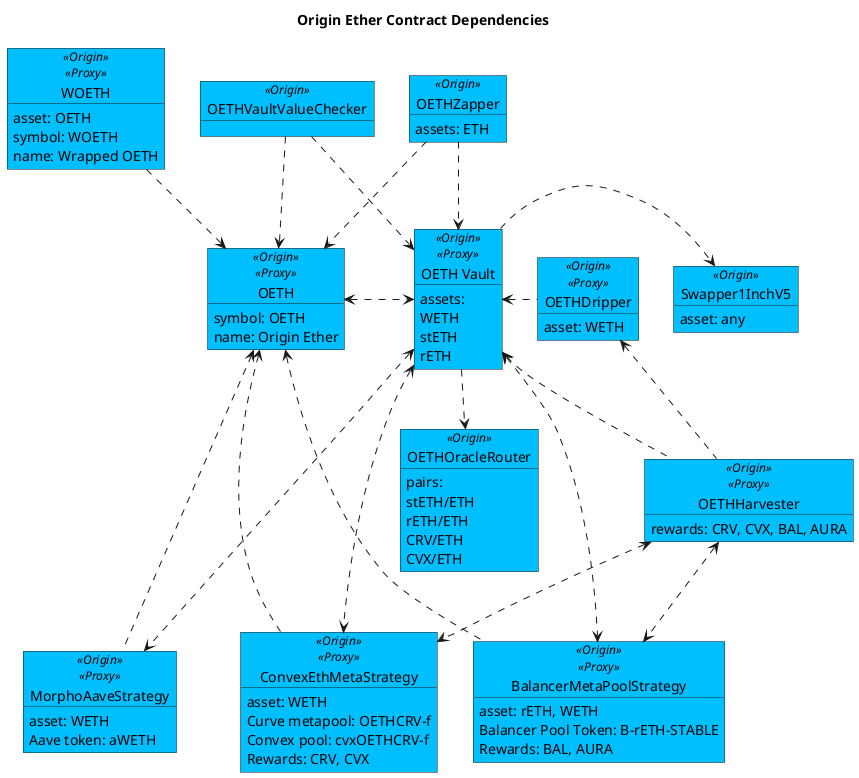 @startuml

title "Origin Ether Contract Dependencies"

object "OETHZapper" as zap <<Origin>> #DeepSkyBlue {
    assets: ETH
}

object "OETHDripper" as drip <<Origin>><<Proxy>> #DeepSkyBlue {
    asset: WETH
}

object "OETHVaultValueChecker" as checker <<Origin>> #DeepSkyBlue {
}

object "WOETH" as woeth <<Origin>><<Proxy>> #DeepSkyBlue {
    asset: OETH
    symbol: WOETH
    name: Wrapped OETH
}

object "OETH" as oeth <<Origin>><<Proxy>> #DeepSkyBlue {
    symbol: OETH
    name: Origin Ether
}

object "OETH Vault" as oethv <<Origin>><<Proxy>> #DeepSkyBlue {
assets:
  WETH
'   frxETH
  stETH
  rETH
}

object "Swapper1InchV5" as swap <<Origin>> #DeepSkyBlue {
    asset: any
}

object "OETHHarvester" as harv <<Origin>><<Proxy>> #DeepSkyBlue {
    rewards: CRV, CVX, BAL, AURA
}

' Strategies
' object "FraxETHStrategy" as frxethstrat <<Origin>><<Proxy>> #DeepSkyBlue {
'     asset: frxETH, WETH
'     vault: sfrxETH
' }
object "ConvexEthMetaStrategy" as cvxStrat <<Origin>><<Proxy>> #DeepSkyBlue {
    asset: WETH
    Curve metapool: OETHCRV-f
    Convex pool: cvxOETHCRV-f
    Rewards: CRV, CVX
}
object "MorphoAaveStrategy" as morphAaveStrat <<Origin>><<Proxy>> #DeepSkyBlue {
    asset: WETH
    Aave token: aWETH
}

object "BalancerMetaPoolStrategy" as balancerStrat <<Origin>><<Proxy>> #DeepSkyBlue {
    asset: rETH, WETH
    Balancer Pool Token: B-rETH-STABLE
    Rewards: BAL, AURA
}

' Oracle
object "OETHOracleRouter" as oracle <<Origin>> #DeepSkyBlue {
pairs:
    ' frxETH/ETH
    stETH/ETH
    rETH/ETH
    CRV/ETH
    CVX/ETH 
}

' object "EACAggregatorProxy" as chain <<Chainlink>> {
'     prices: CVX/ETH, CRV/ETH,\nrETH/ETH, stETH/ETH, frxETH/ETH,\nWETH/ETH 
' }

' ' SushiSwap
' object "UniswapV2Router02" as sushi <<SushiSwap>> {
'     pairs: CRV/ETH, CVX/ETH
' }

' ' Curve
' object "Gauge" as gauge <<Curve>> {
'     asset: OETHCRV-f
'     symbol: OETHCRV-f-gauge
'     name: Curve.fi OETHCRV-f Gauge Deposit
' }
' object "StableSwap" as crvPool <<Curve>> {
'     assets: [ETH, OETH]
'     symbol: OETHCRV-f
'     name: Curve.fi Factory Pool: OETH
' }
' ' Convex
' ' object "Booster" as cvxBoost <<Convex>> {
' ' }
' object "BaseRewardPool" as cvxPool <<Convex>> {
' }
' object "DepositToken" as cvxPoolLp <<Convex>> {
'     symbol: cvxOUSD3CRV-f
'     name: Origin Dollar Convex Deposit
' }

' ' Aave Morpho
' object "Morpho\nAave V2" as morphoV2 <<Morpho>> {
' }
' object "Morpho\nLens" as morphoLens <<Morpho>> {
' }

' object "aWETH" as aweth <<Aave>> {
'     symbol: aWETH
'     name: Aave interest bearing WETH
' }
' object "variableDebtWETH" as vdweth <<Aave>> {
'     symbol: variableDebtWETH
'     name: Aave variable debt bearing WETH
' }

' ' Assets

' object "sfrxETH" as sfrxeth <<FRAX>> {
'     asset: frxETH
'     symbol: sfrxETH
'     name: Staked Frax Ether
' }

' object "frxETH" as frxeth <<FRAX>> {
'     symbol: frxETH
'     name: Frax Ether
' }

' object "WETH9" as weth <<Dapphub>> {
'     symbol: WETH
'     name: Wrapped Ether
' }

' object "RocketTokenRETH" as reth <<Rocket Pool>> {
'     symbol: rETH
'     name: Rocket Pool ETH
' }

' object "Lido" as steth <<Lido>><<Proxy>> {
'     symbol: stETH
'     name: Liquid staked Ether 2.0
' }

' ' Rewards 
' object "ConvexToken" as cvx <<Convex>> {
'     symbol: CVX
'     name: Convex Token
' }

' object "Curve DAO Token" as crv <<Convex>> {
'     symbol: CRV
'     name: Curve DAO Token
' }

zap ..> oeth
zap ..> oethv
' zap ....> sfrxeth
' zap .....> frxeth
' zap .....> weth

' drip .....> weth
oethv <. drip

checker ..> oeth
checker ..> oethv

oethv <.. harv 
drip <.. harv 
' harv ...> sushi
' harv ...> cvx
' harv ...> crv

woeth ..> oeth
oeth <.> oethv
oethv ..> oracle
oethv .> swap
' oracle ...> chain


' Staked FRAX ETH Strategy
' oethv ...> frxethstrat
' frxethstrat ..> sfrxeth

' Convex ETH Metapool Strategy
harv <..> cvxStrat
oethv <...> cvxStrat
oeth <... cvxStrat

' cvxStrat ..> crvPool
' cvxStrat ..> cvxPool
' cvxStrat ...> weth
' cvxStrat ...> cvx
' cvxStrat ...> crv
' cvxPool ..> cvxPoolLp
' cvxPool ..> crv
' cvxPool .> gauge
' gauge .> crvPool
' oeth <... crvPool

' Morpho Aave Strategy
oethv <...> morphAaveStrat
oeth <... morphAaveStrat
' morphAaveStrat ..> morphoV2
' morphAaveStrat ..> morphoLens
' morphoLens .> morphoV2
' morphoV2 ..> aweth
' morphoV2 ..> vdweth

' Balancer Strategy
oethv <...> balancerStrat
oeth <... balancerStrat
harv <..> balancerStrat

' ' Vault to Assets
' oethv .....> frxeth
' oethv .....> weth
' oethv .....> reth
' oethv .....> steth

' sfrxeth ..> frxeth

@enduml